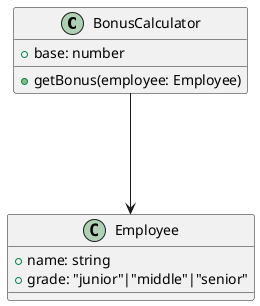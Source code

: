 @startuml

class BonusCalculator {
  +base: number
  +getBonus(employee: Employee)
}

class Employee {
  +name: string
  +grade: "junior"|"middle"|"senior"
}

BonusCalculator ---> Employee

@enduml
